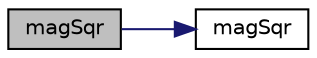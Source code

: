 digraph "magSqr"
{
  bgcolor="transparent";
  edge [fontname="Helvetica",fontsize="10",labelfontname="Helvetica",labelfontsize="10"];
  node [fontname="Helvetica",fontsize="10",shape=record];
  rankdir="LR";
  Node73702 [label="magSqr",height=0.2,width=0.4,color="black", fillcolor="grey75", style="filled", fontcolor="black"];
  Node73702 -> Node73703 [color="midnightblue",fontsize="10",style="solid",fontname="Helvetica"];
  Node73703 [label="magSqr",height=0.2,width=0.4,color="black",URL="$a21851.html#ae6fff2c6981e6d9618aa5038e69def6e"];
}
